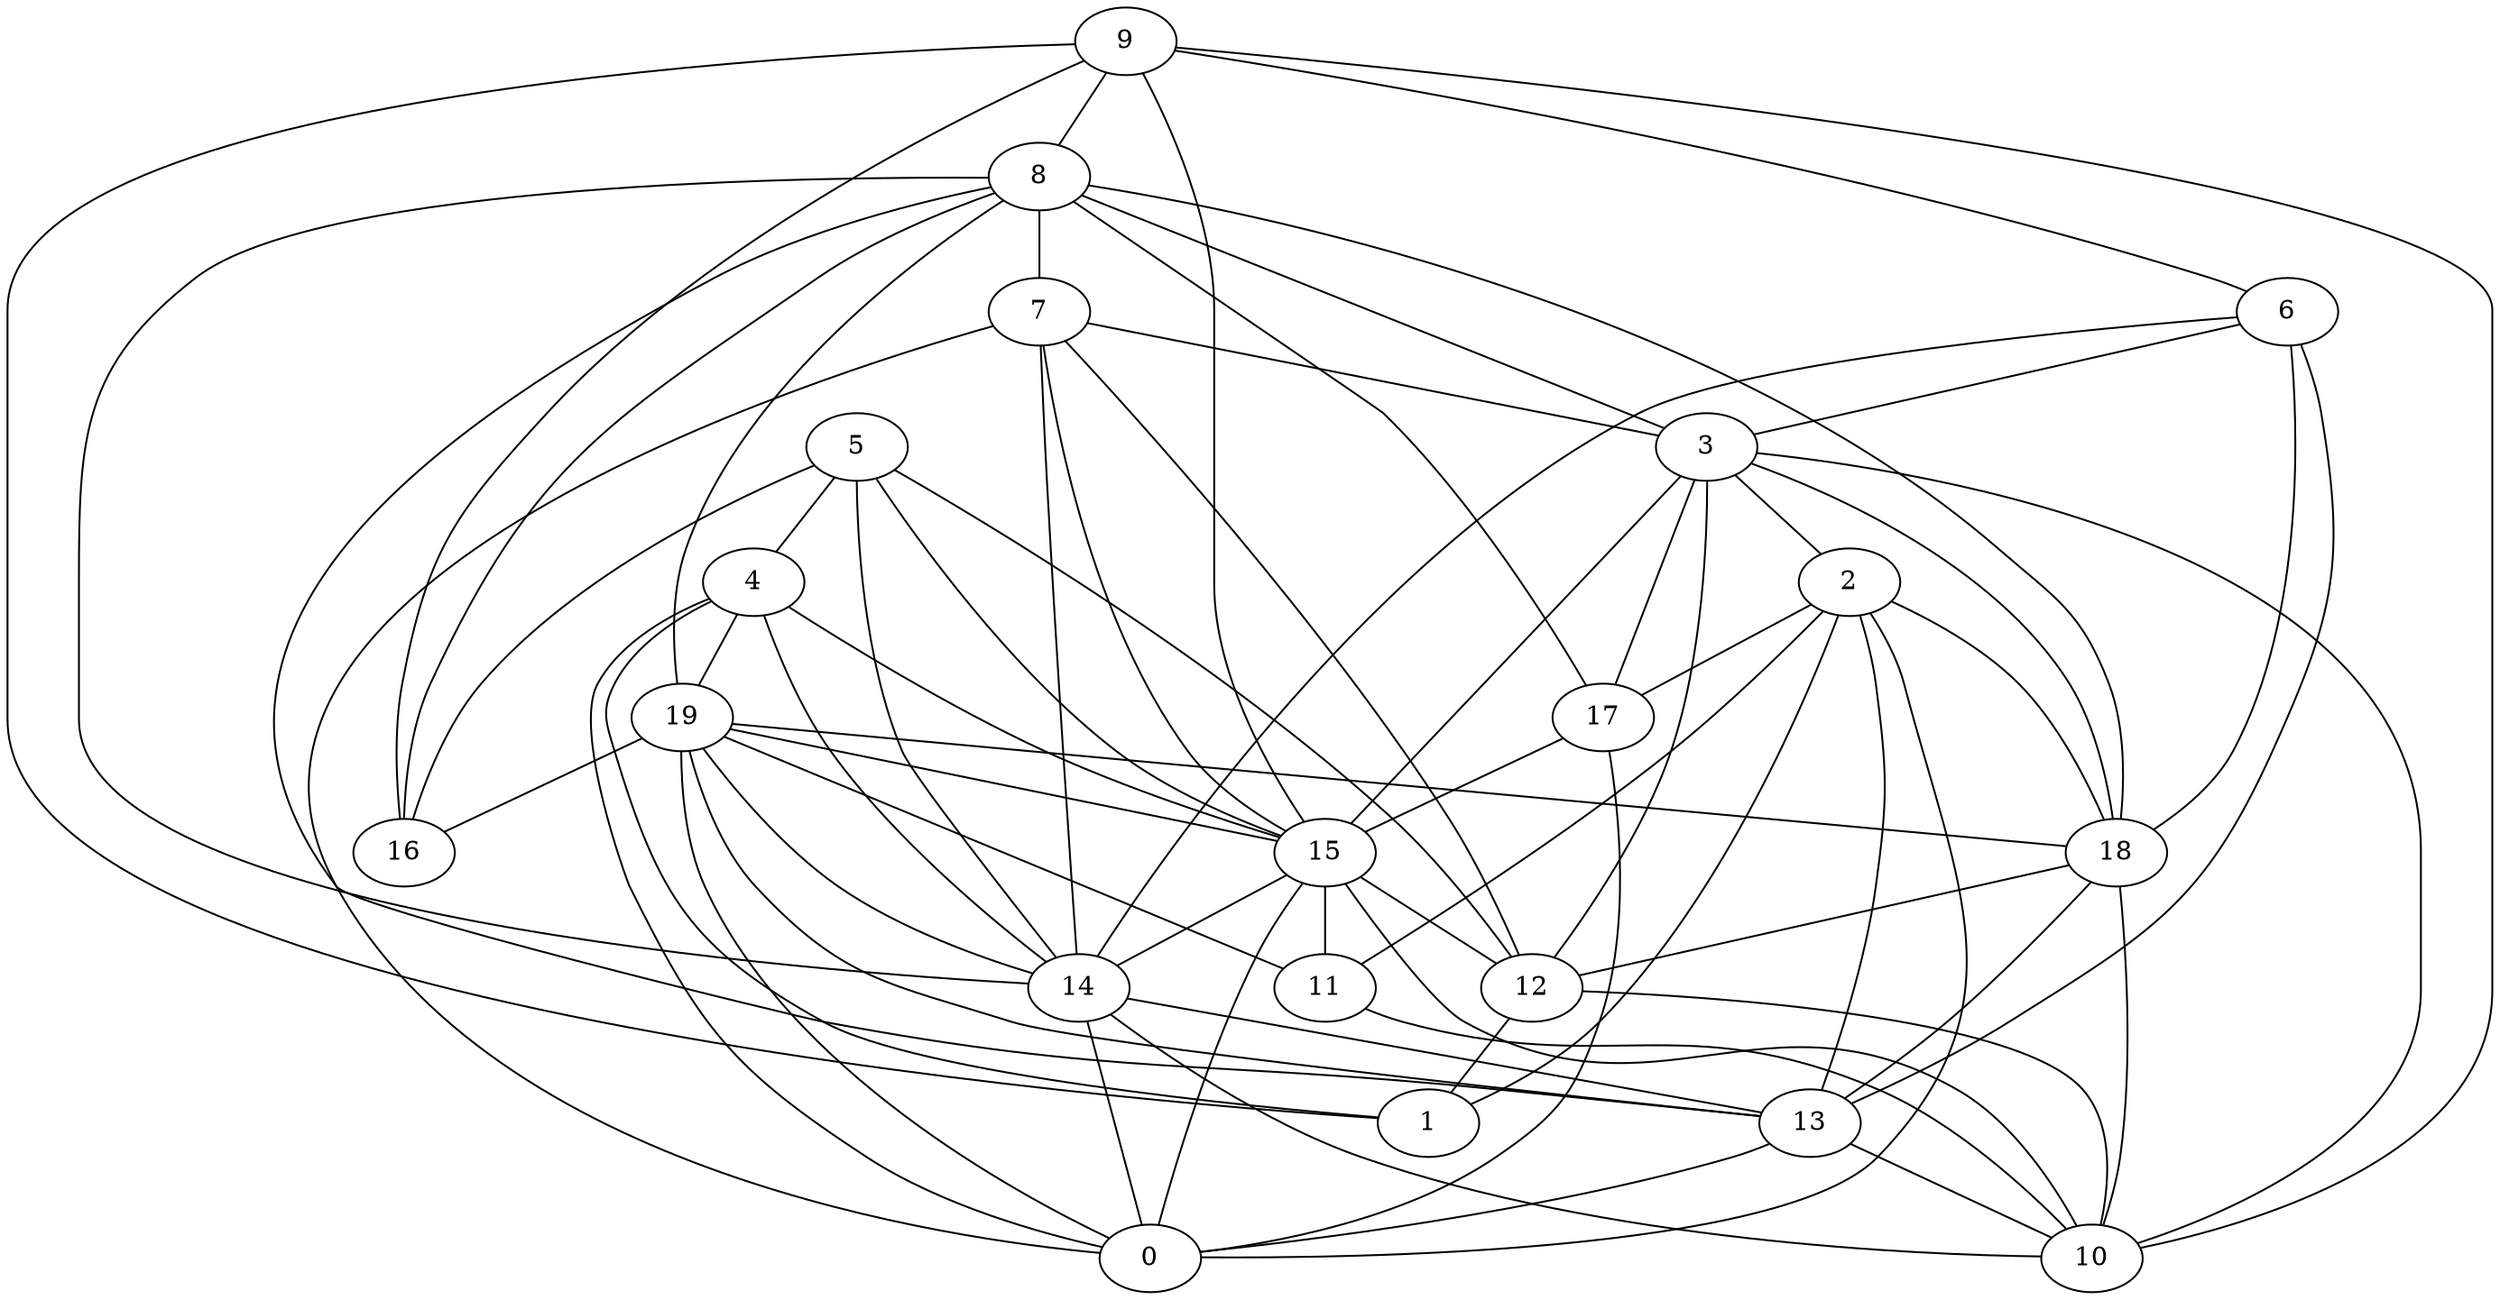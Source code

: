 digraph GG_graph {

subgraph G_graph {
edge [color = black]
"4" -> "1" [dir = none]
"4" -> "15" [dir = none]
"4" -> "0" [dir = none]
"5" -> "15" [dir = none]
"5" -> "16" [dir = none]
"2" -> "13" [dir = none]
"2" -> "0" [dir = none]
"2" -> "1" [dir = none]
"2" -> "18" [dir = none]
"2" -> "17" [dir = none]
"8" -> "7" [dir = none]
"8" -> "13" [dir = none]
"8" -> "16" [dir = none]
"3" -> "10" [dir = none]
"3" -> "2" [dir = none]
"9" -> "15" [dir = none]
"9" -> "10" [dir = none]
"9" -> "16" [dir = none]
"9" -> "1" [dir = none]
"9" -> "6" [dir = none]
"6" -> "14" [dir = none]
"19" -> "16" [dir = none]
"19" -> "11" [dir = none]
"19" -> "14" [dir = none]
"19" -> "15" [dir = none]
"19" -> "18" [dir = none]
"12" -> "10" [dir = none]
"17" -> "15" [dir = none]
"7" -> "14" [dir = none]
"7" -> "12" [dir = none]
"15" -> "0" [dir = none]
"15" -> "10" [dir = none]
"15" -> "14" [dir = none]
"18" -> "10" [dir = none]
"11" -> "10" [dir = none]
"14" -> "10" [dir = none]
"14" -> "0" [dir = none]
"14" -> "13" [dir = none]
"15" -> "11" [dir = none]
"7" -> "3" [dir = none]
"18" -> "12" [dir = none]
"17" -> "0" [dir = none]
"8" -> "14" [dir = none]
"3" -> "15" [dir = none]
"19" -> "0" [dir = none]
"15" -> "12" [dir = none]
"13" -> "10" [dir = none]
"8" -> "18" [dir = none]
"5" -> "12" [dir = none]
"7" -> "15" [dir = none]
"6" -> "3" [dir = none]
"3" -> "17" [dir = none]
"6" -> "13" [dir = none]
"8" -> "17" [dir = none]
"4" -> "19" [dir = none]
"3" -> "18" [dir = none]
"3" -> "12" [dir = none]
"13" -> "0" [dir = none]
"8" -> "3" [dir = none]
"5" -> "14" [dir = none]
"18" -> "13" [dir = none]
"4" -> "14" [dir = none]
"5" -> "4" [dir = none]
"6" -> "18" [dir = none]
"8" -> "19" [dir = none]
"19" -> "13" [dir = none]
"2" -> "11" [dir = none]
"7" -> "0" [dir = none]
"12" -> "1" [dir = none]
"9" -> "8" [dir = none]
}

}
